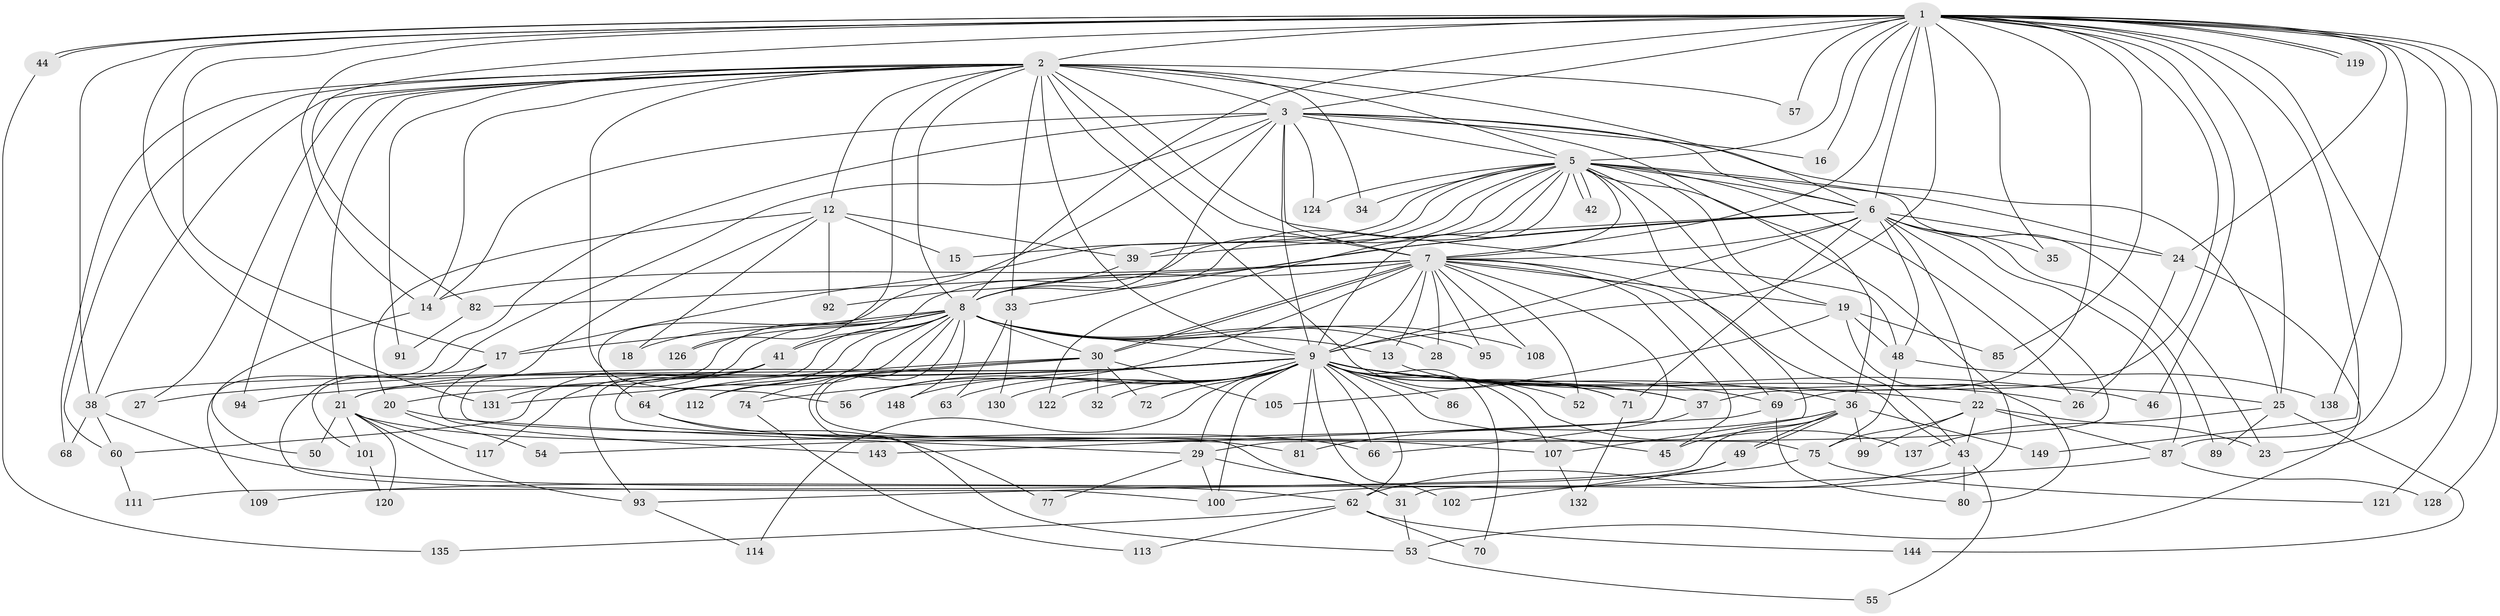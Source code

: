 // Generated by graph-tools (version 1.1) at 2025/23/03/03/25 07:23:40]
// undirected, 106 vertices, 256 edges
graph export_dot {
graph [start="1"]
  node [color=gray90,style=filled];
  1 [super="+40"];
  2 [super="+4"];
  3 [super="+110"];
  5 [super="+83"];
  6 [super="+11"];
  7 [super="+97"];
  8 [super="+146"];
  9 [super="+10"];
  12 [super="+147"];
  13 [super="+103"];
  14 [super="+125"];
  15;
  16;
  17;
  18;
  19 [super="+59"];
  20;
  21 [super="+61"];
  22;
  23 [super="+51"];
  24 [super="+142"];
  25 [super="+58"];
  26;
  27;
  28;
  29 [super="+65"];
  30 [super="+84"];
  31 [super="+47"];
  32;
  33;
  34;
  35;
  36 [super="+67"];
  37 [super="+79"];
  38 [super="+106"];
  39;
  41 [super="+73"];
  42;
  43 [super="+115"];
  44;
  45;
  46;
  48 [super="+76"];
  49 [super="+116"];
  50;
  52;
  53 [super="+96"];
  54;
  55;
  56 [super="+139"];
  57;
  60 [super="+134"];
  62 [super="+90"];
  63 [super="+123"];
  64 [super="+118"];
  66;
  68;
  69 [super="+78"];
  70;
  71 [super="+88"];
  72;
  74;
  75 [super="+104"];
  77;
  80 [super="+136"];
  81 [super="+129"];
  82;
  85;
  86;
  87 [super="+127"];
  89 [super="+98"];
  91;
  92;
  93 [super="+133"];
  94;
  95;
  99;
  100 [super="+140"];
  101;
  102;
  105;
  107 [super="+141"];
  108;
  109;
  111;
  112;
  113;
  114;
  117;
  119;
  120;
  121;
  122;
  124;
  126;
  128;
  130;
  131 [super="+145"];
  132;
  135;
  137;
  138;
  143;
  144;
  148;
  149;
  1 -- 2 [weight=2];
  1 -- 3;
  1 -- 5;
  1 -- 6;
  1 -- 7;
  1 -- 8 [weight=2];
  1 -- 9 [weight=2];
  1 -- 14;
  1 -- 16;
  1 -- 17;
  1 -- 23;
  1 -- 25;
  1 -- 35;
  1 -- 37;
  1 -- 44;
  1 -- 44;
  1 -- 46;
  1 -- 57;
  1 -- 69;
  1 -- 82;
  1 -- 85;
  1 -- 87;
  1 -- 119;
  1 -- 119;
  1 -- 121;
  1 -- 128;
  1 -- 131;
  1 -- 138;
  1 -- 149;
  1 -- 24;
  1 -- 38;
  2 -- 3 [weight=2];
  2 -- 5 [weight=2];
  2 -- 6 [weight=3];
  2 -- 7 [weight=2];
  2 -- 8 [weight=2];
  2 -- 9 [weight=4];
  2 -- 21;
  2 -- 27;
  2 -- 34;
  2 -- 38;
  2 -- 48;
  2 -- 60;
  2 -- 68;
  2 -- 71;
  2 -- 91;
  2 -- 126;
  2 -- 14;
  2 -- 33;
  2 -- 12;
  2 -- 57;
  2 -- 94;
  2 -- 56;
  3 -- 5;
  3 -- 6;
  3 -- 7;
  3 -- 8;
  3 -- 9 [weight=2];
  3 -- 16;
  3 -- 25;
  3 -- 36;
  3 -- 64;
  3 -- 100;
  3 -- 109;
  3 -- 124;
  3 -- 14;
  5 -- 6;
  5 -- 7;
  5 -- 8;
  5 -- 9 [weight=2];
  5 -- 15;
  5 -- 17;
  5 -- 19 [weight=2];
  5 -- 24;
  5 -- 34;
  5 -- 39;
  5 -- 41;
  5 -- 42;
  5 -- 42;
  5 -- 43;
  5 -- 107;
  5 -- 122;
  5 -- 124;
  5 -- 31;
  5 -- 26;
  5 -- 23;
  6 -- 7;
  6 -- 8;
  6 -- 9 [weight=2];
  6 -- 24;
  6 -- 29;
  6 -- 33;
  6 -- 35;
  6 -- 39;
  6 -- 89 [weight=2];
  6 -- 48;
  6 -- 22;
  6 -- 87;
  6 -- 71;
  7 -- 8 [weight=2];
  7 -- 9 [weight=2];
  7 -- 13;
  7 -- 14;
  7 -- 19;
  7 -- 28;
  7 -- 30;
  7 -- 30;
  7 -- 43;
  7 -- 45;
  7 -- 52;
  7 -- 54;
  7 -- 56;
  7 -- 82;
  7 -- 95;
  7 -- 108;
  7 -- 69;
  8 -- 9 [weight=2];
  8 -- 13;
  8 -- 18;
  8 -- 28;
  8 -- 31;
  8 -- 41 [weight=2];
  8 -- 53;
  8 -- 64;
  8 -- 74;
  8 -- 95;
  8 -- 108;
  8 -- 112;
  8 -- 126;
  8 -- 148;
  8 -- 17;
  8 -- 21;
  8 -- 131;
  8 -- 30;
  8 -- 81;
  9 -- 20;
  9 -- 21;
  9 -- 29;
  9 -- 32;
  9 -- 45;
  9 -- 52;
  9 -- 62;
  9 -- 69;
  9 -- 71;
  9 -- 100;
  9 -- 102;
  9 -- 114;
  9 -- 122;
  9 -- 130;
  9 -- 137;
  9 -- 70;
  9 -- 66;
  9 -- 72;
  9 -- 74;
  9 -- 81;
  9 -- 148;
  9 -- 22;
  9 -- 86;
  9 -- 26;
  9 -- 27;
  9 -- 94;
  9 -- 36;
  9 -- 37;
  9 -- 38;
  9 -- 107;
  9 -- 46;
  9 -- 56;
  9 -- 63;
  9 -- 25;
  12 -- 15;
  12 -- 18;
  12 -- 20;
  12 -- 92;
  12 -- 39;
  12 -- 75;
  13 -- 37;
  14 -- 50;
  17 -- 101;
  17 -- 143;
  19 -- 48;
  19 -- 80;
  19 -- 85;
  19 -- 105;
  20 -- 54;
  20 -- 29;
  21 -- 50;
  21 -- 66;
  21 -- 93;
  21 -- 101;
  21 -- 120;
  21 -- 117;
  22 -- 23;
  22 -- 75;
  22 -- 87;
  22 -- 99;
  22 -- 43;
  24 -- 26;
  24 -- 53;
  25 -- 137;
  25 -- 144;
  25 -- 89;
  29 -- 31;
  29 -- 77;
  29 -- 100;
  30 -- 32;
  30 -- 72;
  30 -- 105;
  30 -- 112;
  30 -- 131;
  30 -- 64;
  31 -- 53;
  33 -- 130;
  33 -- 63;
  36 -- 49;
  36 -- 49;
  36 -- 81;
  36 -- 111;
  36 -- 99;
  36 -- 45;
  36 -- 149;
  37 -- 66;
  38 -- 60;
  38 -- 68;
  38 -- 62;
  39 -- 92;
  41 -- 93;
  41 -- 117;
  41 -- 60;
  43 -- 55;
  43 -- 62;
  43 -- 80;
  44 -- 135;
  48 -- 75;
  48 -- 138;
  49 -- 102;
  49 -- 100;
  53 -- 55;
  60 -- 111;
  62 -- 70;
  62 -- 113;
  62 -- 135;
  62 -- 144;
  64 -- 77;
  64 -- 107;
  69 -- 80;
  69 -- 143;
  71 -- 132;
  74 -- 113;
  75 -- 109;
  75 -- 121;
  82 -- 91;
  87 -- 128;
  87 -- 93;
  93 -- 114;
  101 -- 120;
  107 -- 132;
}
